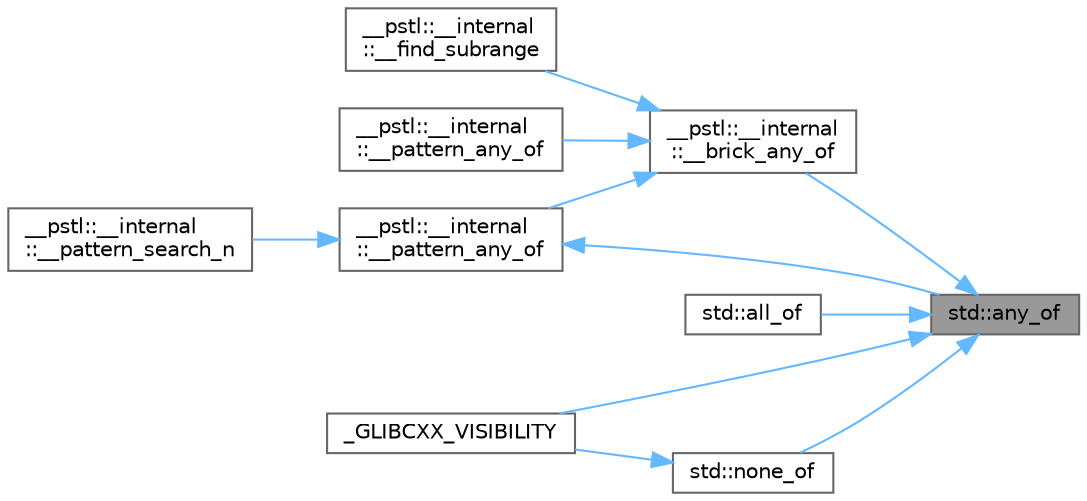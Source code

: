 digraph "std::any_of"
{
 // LATEX_PDF_SIZE
  bgcolor="transparent";
  edge [fontname=Helvetica,fontsize=10,labelfontname=Helvetica,labelfontsize=10];
  node [fontname=Helvetica,fontsize=10,shape=box,height=0.2,width=0.4];
  rankdir="RL";
  Node1 [id="Node000001",label="std::any_of",height=0.2,width=0.4,color="gray40", fillcolor="grey60", style="filled", fontcolor="black",tooltip=" "];
  Node1 -> Node2 [id="edge21_Node000001_Node000002",dir="back",color="steelblue1",style="solid",tooltip=" "];
  Node2 [id="Node000002",label="__pstl::__internal\l::__brick_any_of",height=0.2,width=0.4,color="grey40", fillcolor="white", style="filled",URL="$namespace____pstl_1_1____internal.html#a70dd7a72263c0d3f533749756766d752",tooltip=" "];
  Node2 -> Node3 [id="edge22_Node000002_Node000003",dir="back",color="steelblue1",style="solid",tooltip=" "];
  Node3 [id="Node000003",label="__pstl::__internal\l::__find_subrange",height=0.2,width=0.4,color="grey40", fillcolor="white", style="filled",URL="$namespace____pstl_1_1____internal.html#a6f93d988180bca3af81439acef42d29a",tooltip=" "];
  Node2 -> Node4 [id="edge23_Node000002_Node000004",dir="back",color="steelblue1",style="solid",tooltip=" "];
  Node4 [id="Node000004",label="__pstl::__internal\l::__pattern_any_of",height=0.2,width=0.4,color="grey40", fillcolor="white", style="filled",URL="$namespace____pstl_1_1____internal.html#abab9a13bd7c30a7e4c10aafb238323dd",tooltip=" "];
  Node4 -> Node5 [id="edge24_Node000004_Node000005",dir="back",color="steelblue1",style="solid",tooltip=" "];
  Node5 [id="Node000005",label="__pstl::__internal\l::__pattern_search_n",height=0.2,width=0.4,color="grey40", fillcolor="white", style="filled",URL="$namespace____pstl_1_1____internal.html#a8aa1b892e7073b6e0b8d55419e556b10",tooltip=" "];
  Node4 -> Node1 [id="edge25_Node000004_Node000001",dir="back",color="steelblue1",style="solid",tooltip=" "];
  Node2 -> Node6 [id="edge26_Node000002_Node000006",dir="back",color="steelblue1",style="solid",tooltip=" "];
  Node6 [id="Node000006",label="__pstl::__internal\l::__pattern_any_of",height=0.2,width=0.4,color="grey40", fillcolor="white", style="filled",URL="$namespace____pstl_1_1____internal.html#ac1fcc787847842dc5354728aabdcaf52",tooltip=" "];
  Node1 -> Node7 [id="edge27_Node000001_Node000007",dir="back",color="steelblue1",style="solid",tooltip=" "];
  Node7 [id="Node000007",label="_GLIBCXX_VISIBILITY",height=0.2,width=0.4,color="grey40", fillcolor="white", style="filled",URL="$group__sorting__algorithms.html#ga544d74b2d5d0dd2197f5fd6f02691de0",tooltip=" "];
  Node1 -> Node8 [id="edge28_Node000001_Node000008",dir="back",color="steelblue1",style="solid",tooltip=" "];
  Node8 [id="Node000008",label="std::all_of",height=0.2,width=0.4,color="grey40", fillcolor="white", style="filled",URL="$namespacestd.html#a66f6d03062f9318edb49d98126540ff7",tooltip=" "];
  Node1 -> Node9 [id="edge29_Node000001_Node000009",dir="back",color="steelblue1",style="solid",tooltip=" "];
  Node9 [id="Node000009",label="std::none_of",height=0.2,width=0.4,color="grey40", fillcolor="white", style="filled",URL="$namespacestd.html#a9ed705e7dfee41b5d879e6e0450cbc6c",tooltip=" "];
  Node9 -> Node7 [id="edge30_Node000009_Node000007",dir="back",color="steelblue1",style="solid",tooltip=" "];
}
